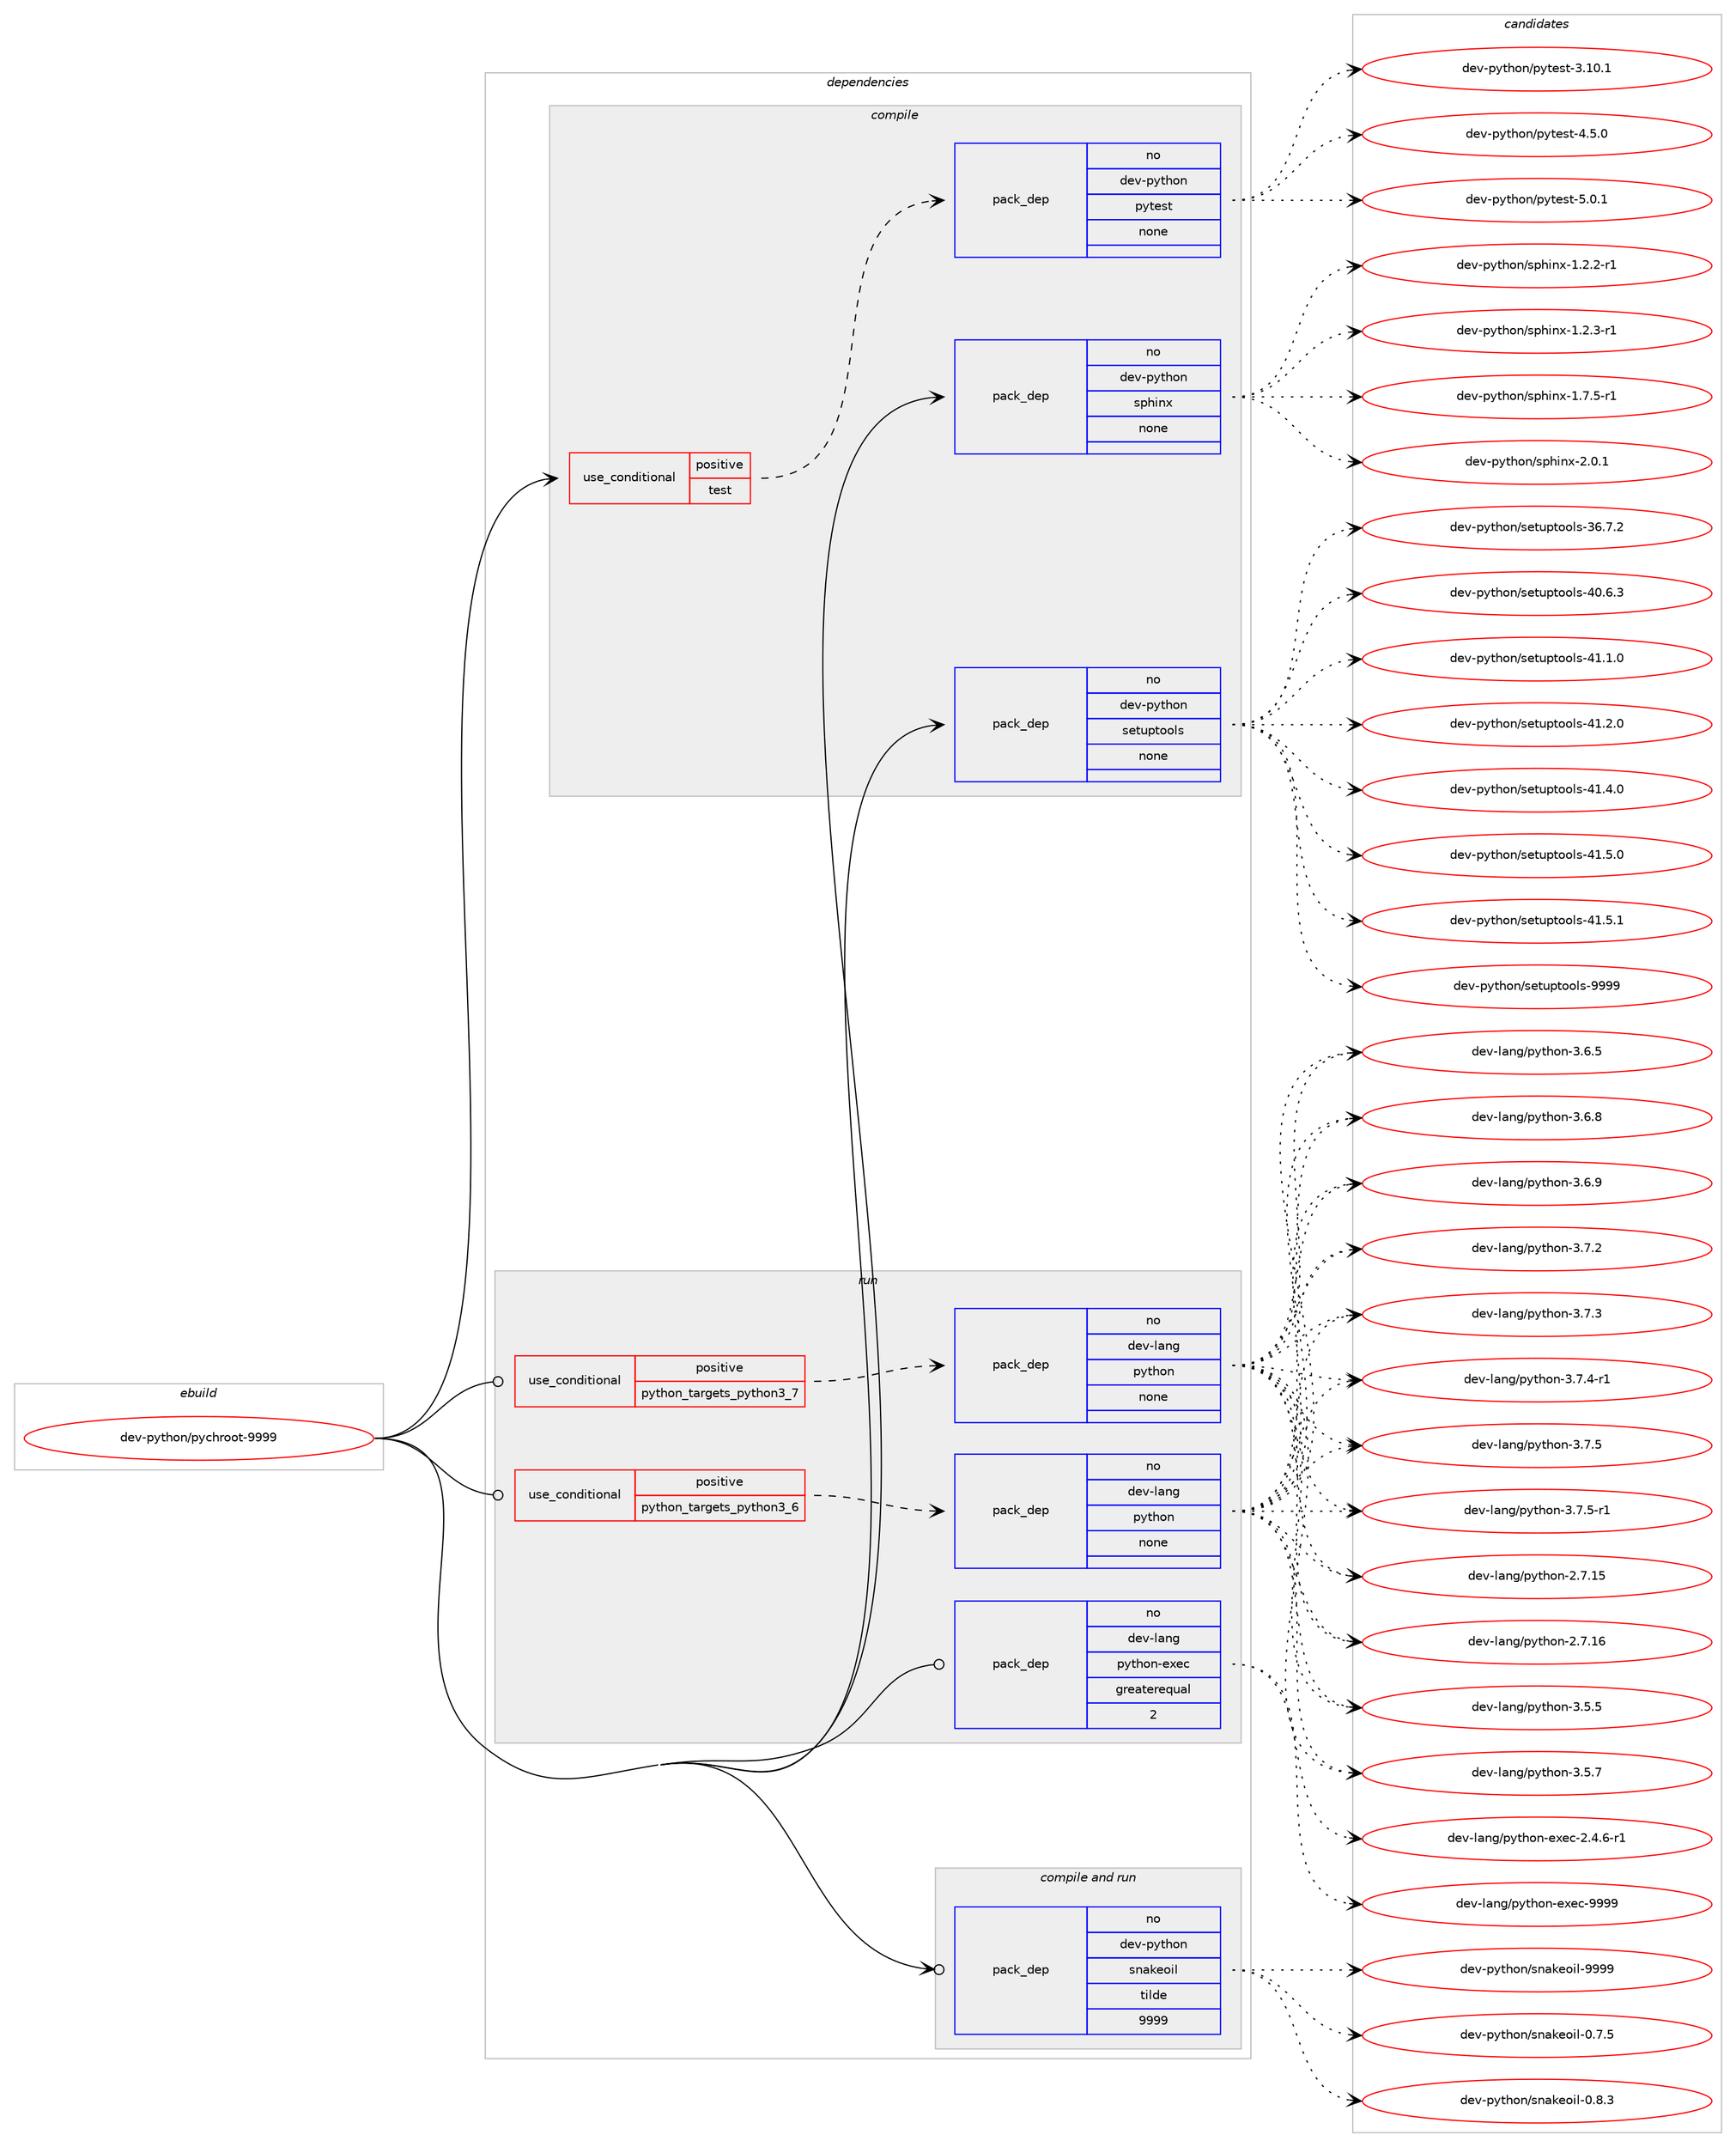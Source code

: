 digraph prolog {

# *************
# Graph options
# *************

newrank=true;
concentrate=true;
compound=true;
graph [rankdir=LR,fontname=Helvetica,fontsize=10,ranksep=1.5];#, ranksep=2.5, nodesep=0.2];
edge  [arrowhead=vee];
node  [fontname=Helvetica,fontsize=10];

# **********
# The ebuild
# **********

subgraph cluster_leftcol {
color=gray;
rank=same;
label=<<i>ebuild</i>>;
id [label="dev-python/pychroot-9999", color=red, width=4, href="../dev-python/pychroot-9999.svg"];
}

# ****************
# The dependencies
# ****************

subgraph cluster_midcol {
color=gray;
label=<<i>dependencies</i>>;
subgraph cluster_compile {
fillcolor="#eeeeee";
style=filled;
label=<<i>compile</i>>;
subgraph cond145458 {
dependency624656 [label=<<TABLE BORDER="0" CELLBORDER="1" CELLSPACING="0" CELLPADDING="4"><TR><TD ROWSPAN="3" CELLPADDING="10">use_conditional</TD></TR><TR><TD>positive</TD></TR><TR><TD>test</TD></TR></TABLE>>, shape=none, color=red];
subgraph pack467354 {
dependency624657 [label=<<TABLE BORDER="0" CELLBORDER="1" CELLSPACING="0" CELLPADDING="4" WIDTH="220"><TR><TD ROWSPAN="6" CELLPADDING="30">pack_dep</TD></TR><TR><TD WIDTH="110">no</TD></TR><TR><TD>dev-python</TD></TR><TR><TD>pytest</TD></TR><TR><TD>none</TD></TR><TR><TD></TD></TR></TABLE>>, shape=none, color=blue];
}
dependency624656:e -> dependency624657:w [weight=20,style="dashed",arrowhead="vee"];
}
id:e -> dependency624656:w [weight=20,style="solid",arrowhead="vee"];
subgraph pack467355 {
dependency624658 [label=<<TABLE BORDER="0" CELLBORDER="1" CELLSPACING="0" CELLPADDING="4" WIDTH="220"><TR><TD ROWSPAN="6" CELLPADDING="30">pack_dep</TD></TR><TR><TD WIDTH="110">no</TD></TR><TR><TD>dev-python</TD></TR><TR><TD>setuptools</TD></TR><TR><TD>none</TD></TR><TR><TD></TD></TR></TABLE>>, shape=none, color=blue];
}
id:e -> dependency624658:w [weight=20,style="solid",arrowhead="vee"];
subgraph pack467356 {
dependency624659 [label=<<TABLE BORDER="0" CELLBORDER="1" CELLSPACING="0" CELLPADDING="4" WIDTH="220"><TR><TD ROWSPAN="6" CELLPADDING="30">pack_dep</TD></TR><TR><TD WIDTH="110">no</TD></TR><TR><TD>dev-python</TD></TR><TR><TD>sphinx</TD></TR><TR><TD>none</TD></TR><TR><TD></TD></TR></TABLE>>, shape=none, color=blue];
}
id:e -> dependency624659:w [weight=20,style="solid",arrowhead="vee"];
}
subgraph cluster_compileandrun {
fillcolor="#eeeeee";
style=filled;
label=<<i>compile and run</i>>;
subgraph pack467357 {
dependency624660 [label=<<TABLE BORDER="0" CELLBORDER="1" CELLSPACING="0" CELLPADDING="4" WIDTH="220"><TR><TD ROWSPAN="6" CELLPADDING="30">pack_dep</TD></TR><TR><TD WIDTH="110">no</TD></TR><TR><TD>dev-python</TD></TR><TR><TD>snakeoil</TD></TR><TR><TD>tilde</TD></TR><TR><TD>9999</TD></TR></TABLE>>, shape=none, color=blue];
}
id:e -> dependency624660:w [weight=20,style="solid",arrowhead="odotvee"];
}
subgraph cluster_run {
fillcolor="#eeeeee";
style=filled;
label=<<i>run</i>>;
subgraph cond145459 {
dependency624661 [label=<<TABLE BORDER="0" CELLBORDER="1" CELLSPACING="0" CELLPADDING="4"><TR><TD ROWSPAN="3" CELLPADDING="10">use_conditional</TD></TR><TR><TD>positive</TD></TR><TR><TD>python_targets_python3_6</TD></TR></TABLE>>, shape=none, color=red];
subgraph pack467358 {
dependency624662 [label=<<TABLE BORDER="0" CELLBORDER="1" CELLSPACING="0" CELLPADDING="4" WIDTH="220"><TR><TD ROWSPAN="6" CELLPADDING="30">pack_dep</TD></TR><TR><TD WIDTH="110">no</TD></TR><TR><TD>dev-lang</TD></TR><TR><TD>python</TD></TR><TR><TD>none</TD></TR><TR><TD></TD></TR></TABLE>>, shape=none, color=blue];
}
dependency624661:e -> dependency624662:w [weight=20,style="dashed",arrowhead="vee"];
}
id:e -> dependency624661:w [weight=20,style="solid",arrowhead="odot"];
subgraph cond145460 {
dependency624663 [label=<<TABLE BORDER="0" CELLBORDER="1" CELLSPACING="0" CELLPADDING="4"><TR><TD ROWSPAN="3" CELLPADDING="10">use_conditional</TD></TR><TR><TD>positive</TD></TR><TR><TD>python_targets_python3_7</TD></TR></TABLE>>, shape=none, color=red];
subgraph pack467359 {
dependency624664 [label=<<TABLE BORDER="0" CELLBORDER="1" CELLSPACING="0" CELLPADDING="4" WIDTH="220"><TR><TD ROWSPAN="6" CELLPADDING="30">pack_dep</TD></TR><TR><TD WIDTH="110">no</TD></TR><TR><TD>dev-lang</TD></TR><TR><TD>python</TD></TR><TR><TD>none</TD></TR><TR><TD></TD></TR></TABLE>>, shape=none, color=blue];
}
dependency624663:e -> dependency624664:w [weight=20,style="dashed",arrowhead="vee"];
}
id:e -> dependency624663:w [weight=20,style="solid",arrowhead="odot"];
subgraph pack467360 {
dependency624665 [label=<<TABLE BORDER="0" CELLBORDER="1" CELLSPACING="0" CELLPADDING="4" WIDTH="220"><TR><TD ROWSPAN="6" CELLPADDING="30">pack_dep</TD></TR><TR><TD WIDTH="110">no</TD></TR><TR><TD>dev-lang</TD></TR><TR><TD>python-exec</TD></TR><TR><TD>greaterequal</TD></TR><TR><TD>2</TD></TR></TABLE>>, shape=none, color=blue];
}
id:e -> dependency624665:w [weight=20,style="solid",arrowhead="odot"];
}
}

# **************
# The candidates
# **************

subgraph cluster_choices {
rank=same;
color=gray;
label=<<i>candidates</i>>;

subgraph choice467354 {
color=black;
nodesep=1;
choice100101118451121211161041111104711212111610111511645514649484649 [label="dev-python/pytest-3.10.1", color=red, width=4,href="../dev-python/pytest-3.10.1.svg"];
choice1001011184511212111610411111047112121116101115116455246534648 [label="dev-python/pytest-4.5.0", color=red, width=4,href="../dev-python/pytest-4.5.0.svg"];
choice1001011184511212111610411111047112121116101115116455346484649 [label="dev-python/pytest-5.0.1", color=red, width=4,href="../dev-python/pytest-5.0.1.svg"];
dependency624657:e -> choice100101118451121211161041111104711212111610111511645514649484649:w [style=dotted,weight="100"];
dependency624657:e -> choice1001011184511212111610411111047112121116101115116455246534648:w [style=dotted,weight="100"];
dependency624657:e -> choice1001011184511212111610411111047112121116101115116455346484649:w [style=dotted,weight="100"];
}
subgraph choice467355 {
color=black;
nodesep=1;
choice100101118451121211161041111104711510111611711211611111110811545515446554650 [label="dev-python/setuptools-36.7.2", color=red, width=4,href="../dev-python/setuptools-36.7.2.svg"];
choice100101118451121211161041111104711510111611711211611111110811545524846544651 [label="dev-python/setuptools-40.6.3", color=red, width=4,href="../dev-python/setuptools-40.6.3.svg"];
choice100101118451121211161041111104711510111611711211611111110811545524946494648 [label="dev-python/setuptools-41.1.0", color=red, width=4,href="../dev-python/setuptools-41.1.0.svg"];
choice100101118451121211161041111104711510111611711211611111110811545524946504648 [label="dev-python/setuptools-41.2.0", color=red, width=4,href="../dev-python/setuptools-41.2.0.svg"];
choice100101118451121211161041111104711510111611711211611111110811545524946524648 [label="dev-python/setuptools-41.4.0", color=red, width=4,href="../dev-python/setuptools-41.4.0.svg"];
choice100101118451121211161041111104711510111611711211611111110811545524946534648 [label="dev-python/setuptools-41.5.0", color=red, width=4,href="../dev-python/setuptools-41.5.0.svg"];
choice100101118451121211161041111104711510111611711211611111110811545524946534649 [label="dev-python/setuptools-41.5.1", color=red, width=4,href="../dev-python/setuptools-41.5.1.svg"];
choice10010111845112121116104111110471151011161171121161111111081154557575757 [label="dev-python/setuptools-9999", color=red, width=4,href="../dev-python/setuptools-9999.svg"];
dependency624658:e -> choice100101118451121211161041111104711510111611711211611111110811545515446554650:w [style=dotted,weight="100"];
dependency624658:e -> choice100101118451121211161041111104711510111611711211611111110811545524846544651:w [style=dotted,weight="100"];
dependency624658:e -> choice100101118451121211161041111104711510111611711211611111110811545524946494648:w [style=dotted,weight="100"];
dependency624658:e -> choice100101118451121211161041111104711510111611711211611111110811545524946504648:w [style=dotted,weight="100"];
dependency624658:e -> choice100101118451121211161041111104711510111611711211611111110811545524946524648:w [style=dotted,weight="100"];
dependency624658:e -> choice100101118451121211161041111104711510111611711211611111110811545524946534648:w [style=dotted,weight="100"];
dependency624658:e -> choice100101118451121211161041111104711510111611711211611111110811545524946534649:w [style=dotted,weight="100"];
dependency624658:e -> choice10010111845112121116104111110471151011161171121161111111081154557575757:w [style=dotted,weight="100"];
}
subgraph choice467356 {
color=black;
nodesep=1;
choice10010111845112121116104111110471151121041051101204549465046504511449 [label="dev-python/sphinx-1.2.2-r1", color=red, width=4,href="../dev-python/sphinx-1.2.2-r1.svg"];
choice10010111845112121116104111110471151121041051101204549465046514511449 [label="dev-python/sphinx-1.2.3-r1", color=red, width=4,href="../dev-python/sphinx-1.2.3-r1.svg"];
choice10010111845112121116104111110471151121041051101204549465546534511449 [label="dev-python/sphinx-1.7.5-r1", color=red, width=4,href="../dev-python/sphinx-1.7.5-r1.svg"];
choice1001011184511212111610411111047115112104105110120455046484649 [label="dev-python/sphinx-2.0.1", color=red, width=4,href="../dev-python/sphinx-2.0.1.svg"];
dependency624659:e -> choice10010111845112121116104111110471151121041051101204549465046504511449:w [style=dotted,weight="100"];
dependency624659:e -> choice10010111845112121116104111110471151121041051101204549465046514511449:w [style=dotted,weight="100"];
dependency624659:e -> choice10010111845112121116104111110471151121041051101204549465546534511449:w [style=dotted,weight="100"];
dependency624659:e -> choice1001011184511212111610411111047115112104105110120455046484649:w [style=dotted,weight="100"];
}
subgraph choice467357 {
color=black;
nodesep=1;
choice100101118451121211161041111104711511097107101111105108454846554653 [label="dev-python/snakeoil-0.7.5", color=red, width=4,href="../dev-python/snakeoil-0.7.5.svg"];
choice100101118451121211161041111104711511097107101111105108454846564651 [label="dev-python/snakeoil-0.8.3", color=red, width=4,href="../dev-python/snakeoil-0.8.3.svg"];
choice1001011184511212111610411111047115110971071011111051084557575757 [label="dev-python/snakeoil-9999", color=red, width=4,href="../dev-python/snakeoil-9999.svg"];
dependency624660:e -> choice100101118451121211161041111104711511097107101111105108454846554653:w [style=dotted,weight="100"];
dependency624660:e -> choice100101118451121211161041111104711511097107101111105108454846564651:w [style=dotted,weight="100"];
dependency624660:e -> choice1001011184511212111610411111047115110971071011111051084557575757:w [style=dotted,weight="100"];
}
subgraph choice467358 {
color=black;
nodesep=1;
choice10010111845108971101034711212111610411111045504655464953 [label="dev-lang/python-2.7.15", color=red, width=4,href="../dev-lang/python-2.7.15.svg"];
choice10010111845108971101034711212111610411111045504655464954 [label="dev-lang/python-2.7.16", color=red, width=4,href="../dev-lang/python-2.7.16.svg"];
choice100101118451089711010347112121116104111110455146534653 [label="dev-lang/python-3.5.5", color=red, width=4,href="../dev-lang/python-3.5.5.svg"];
choice100101118451089711010347112121116104111110455146534655 [label="dev-lang/python-3.5.7", color=red, width=4,href="../dev-lang/python-3.5.7.svg"];
choice100101118451089711010347112121116104111110455146544653 [label="dev-lang/python-3.6.5", color=red, width=4,href="../dev-lang/python-3.6.5.svg"];
choice100101118451089711010347112121116104111110455146544656 [label="dev-lang/python-3.6.8", color=red, width=4,href="../dev-lang/python-3.6.8.svg"];
choice100101118451089711010347112121116104111110455146544657 [label="dev-lang/python-3.6.9", color=red, width=4,href="../dev-lang/python-3.6.9.svg"];
choice100101118451089711010347112121116104111110455146554650 [label="dev-lang/python-3.7.2", color=red, width=4,href="../dev-lang/python-3.7.2.svg"];
choice100101118451089711010347112121116104111110455146554651 [label="dev-lang/python-3.7.3", color=red, width=4,href="../dev-lang/python-3.7.3.svg"];
choice1001011184510897110103471121211161041111104551465546524511449 [label="dev-lang/python-3.7.4-r1", color=red, width=4,href="../dev-lang/python-3.7.4-r1.svg"];
choice100101118451089711010347112121116104111110455146554653 [label="dev-lang/python-3.7.5", color=red, width=4,href="../dev-lang/python-3.7.5.svg"];
choice1001011184510897110103471121211161041111104551465546534511449 [label="dev-lang/python-3.7.5-r1", color=red, width=4,href="../dev-lang/python-3.7.5-r1.svg"];
dependency624662:e -> choice10010111845108971101034711212111610411111045504655464953:w [style=dotted,weight="100"];
dependency624662:e -> choice10010111845108971101034711212111610411111045504655464954:w [style=dotted,weight="100"];
dependency624662:e -> choice100101118451089711010347112121116104111110455146534653:w [style=dotted,weight="100"];
dependency624662:e -> choice100101118451089711010347112121116104111110455146534655:w [style=dotted,weight="100"];
dependency624662:e -> choice100101118451089711010347112121116104111110455146544653:w [style=dotted,weight="100"];
dependency624662:e -> choice100101118451089711010347112121116104111110455146544656:w [style=dotted,weight="100"];
dependency624662:e -> choice100101118451089711010347112121116104111110455146544657:w [style=dotted,weight="100"];
dependency624662:e -> choice100101118451089711010347112121116104111110455146554650:w [style=dotted,weight="100"];
dependency624662:e -> choice100101118451089711010347112121116104111110455146554651:w [style=dotted,weight="100"];
dependency624662:e -> choice1001011184510897110103471121211161041111104551465546524511449:w [style=dotted,weight="100"];
dependency624662:e -> choice100101118451089711010347112121116104111110455146554653:w [style=dotted,weight="100"];
dependency624662:e -> choice1001011184510897110103471121211161041111104551465546534511449:w [style=dotted,weight="100"];
}
subgraph choice467359 {
color=black;
nodesep=1;
choice10010111845108971101034711212111610411111045504655464953 [label="dev-lang/python-2.7.15", color=red, width=4,href="../dev-lang/python-2.7.15.svg"];
choice10010111845108971101034711212111610411111045504655464954 [label="dev-lang/python-2.7.16", color=red, width=4,href="../dev-lang/python-2.7.16.svg"];
choice100101118451089711010347112121116104111110455146534653 [label="dev-lang/python-3.5.5", color=red, width=4,href="../dev-lang/python-3.5.5.svg"];
choice100101118451089711010347112121116104111110455146534655 [label="dev-lang/python-3.5.7", color=red, width=4,href="../dev-lang/python-3.5.7.svg"];
choice100101118451089711010347112121116104111110455146544653 [label="dev-lang/python-3.6.5", color=red, width=4,href="../dev-lang/python-3.6.5.svg"];
choice100101118451089711010347112121116104111110455146544656 [label="dev-lang/python-3.6.8", color=red, width=4,href="../dev-lang/python-3.6.8.svg"];
choice100101118451089711010347112121116104111110455146544657 [label="dev-lang/python-3.6.9", color=red, width=4,href="../dev-lang/python-3.6.9.svg"];
choice100101118451089711010347112121116104111110455146554650 [label="dev-lang/python-3.7.2", color=red, width=4,href="../dev-lang/python-3.7.2.svg"];
choice100101118451089711010347112121116104111110455146554651 [label="dev-lang/python-3.7.3", color=red, width=4,href="../dev-lang/python-3.7.3.svg"];
choice1001011184510897110103471121211161041111104551465546524511449 [label="dev-lang/python-3.7.4-r1", color=red, width=4,href="../dev-lang/python-3.7.4-r1.svg"];
choice100101118451089711010347112121116104111110455146554653 [label="dev-lang/python-3.7.5", color=red, width=4,href="../dev-lang/python-3.7.5.svg"];
choice1001011184510897110103471121211161041111104551465546534511449 [label="dev-lang/python-3.7.5-r1", color=red, width=4,href="../dev-lang/python-3.7.5-r1.svg"];
dependency624664:e -> choice10010111845108971101034711212111610411111045504655464953:w [style=dotted,weight="100"];
dependency624664:e -> choice10010111845108971101034711212111610411111045504655464954:w [style=dotted,weight="100"];
dependency624664:e -> choice100101118451089711010347112121116104111110455146534653:w [style=dotted,weight="100"];
dependency624664:e -> choice100101118451089711010347112121116104111110455146534655:w [style=dotted,weight="100"];
dependency624664:e -> choice100101118451089711010347112121116104111110455146544653:w [style=dotted,weight="100"];
dependency624664:e -> choice100101118451089711010347112121116104111110455146544656:w [style=dotted,weight="100"];
dependency624664:e -> choice100101118451089711010347112121116104111110455146544657:w [style=dotted,weight="100"];
dependency624664:e -> choice100101118451089711010347112121116104111110455146554650:w [style=dotted,weight="100"];
dependency624664:e -> choice100101118451089711010347112121116104111110455146554651:w [style=dotted,weight="100"];
dependency624664:e -> choice1001011184510897110103471121211161041111104551465546524511449:w [style=dotted,weight="100"];
dependency624664:e -> choice100101118451089711010347112121116104111110455146554653:w [style=dotted,weight="100"];
dependency624664:e -> choice1001011184510897110103471121211161041111104551465546534511449:w [style=dotted,weight="100"];
}
subgraph choice467360 {
color=black;
nodesep=1;
choice10010111845108971101034711212111610411111045101120101994550465246544511449 [label="dev-lang/python-exec-2.4.6-r1", color=red, width=4,href="../dev-lang/python-exec-2.4.6-r1.svg"];
choice10010111845108971101034711212111610411111045101120101994557575757 [label="dev-lang/python-exec-9999", color=red, width=4,href="../dev-lang/python-exec-9999.svg"];
dependency624665:e -> choice10010111845108971101034711212111610411111045101120101994550465246544511449:w [style=dotted,weight="100"];
dependency624665:e -> choice10010111845108971101034711212111610411111045101120101994557575757:w [style=dotted,weight="100"];
}
}

}
